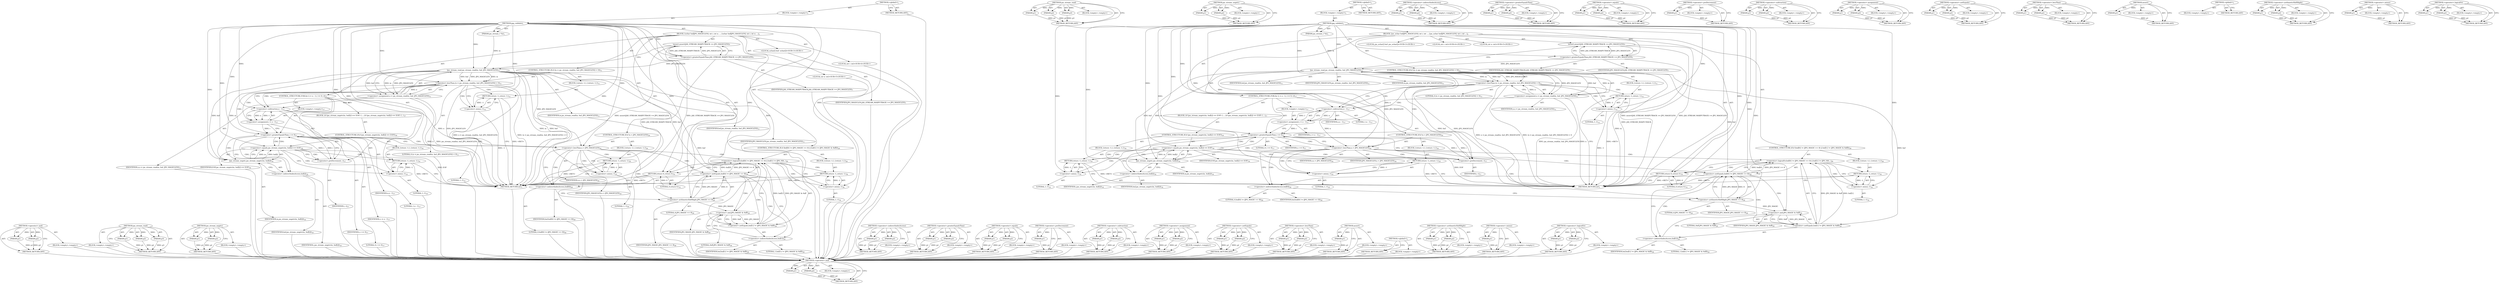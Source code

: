 digraph "&lt;operator&gt;.logicalOr" {
vulnerable_175 [label=<(METHOD,&lt;operator&gt;.and)>];
vulnerable_176 [label=<(PARAM,p1)>];
vulnerable_177 [label=<(PARAM,p2)>];
vulnerable_178 [label=<(BLOCK,&lt;empty&gt;,&lt;empty&gt;)>];
vulnerable_179 [label=<(METHOD_RETURN,ANY)>];
vulnerable_126 [label=<(METHOD,jas_stream_read)>];
vulnerable_127 [label=<(PARAM,p1)>];
vulnerable_128 [label=<(PARAM,p2)>];
vulnerable_129 [label=<(PARAM,p3)>];
vulnerable_130 [label=<(BLOCK,&lt;empty&gt;,&lt;empty&gt;)>];
vulnerable_131 [label=<(METHOD_RETURN,ANY)>];
vulnerable_150 [label=<(METHOD,jas_stream_ungetc)>];
vulnerable_151 [label=<(PARAM,p1)>];
vulnerable_152 [label=<(PARAM,p2)>];
vulnerable_153 [label=<(BLOCK,&lt;empty&gt;,&lt;empty&gt;)>];
vulnerable_154 [label=<(METHOD_RETURN,ANY)>];
vulnerable_6 [label=<(METHOD,&lt;global&gt;)<SUB>1</SUB>>];
vulnerable_7 [label=<(BLOCK,&lt;empty&gt;,&lt;empty&gt;)<SUB>1</SUB>>];
vulnerable_8 [label=<(METHOD,jpg_validate)<SUB>1</SUB>>];
vulnerable_9 [label=<(PARAM,jas_stream_t *in)<SUB>1</SUB>>];
vulnerable_10 [label=<(BLOCK,{
	uchar buf[JPG_MAGICLEN];
 	int i;
 	int n;
 ...,{
	uchar buf[JPG_MAGICLEN];
 	int i;
 	int n;
 ...)<SUB>2</SUB>>];
vulnerable_11 [label="<(LOCAL,uchar[] buf: uchar[])<SUB>3</SUB>>"];
vulnerable_12 [label="<(LOCAL,int i: int)<SUB>4</SUB>>"];
vulnerable_13 [label="<(LOCAL,int n: int)<SUB>5</SUB>>"];
vulnerable_14 [label=<(assert,assert(JAS_STREAM_MAXPUTBACK &gt;= JPG_MAGICLEN))<SUB>7</SUB>>];
vulnerable_15 [label=<(&lt;operator&gt;.greaterEqualsThan,JAS_STREAM_MAXPUTBACK &gt;= JPG_MAGICLEN)<SUB>7</SUB>>];
vulnerable_16 [label=<(IDENTIFIER,JAS_STREAM_MAXPUTBACK,JAS_STREAM_MAXPUTBACK &gt;= JPG_MAGICLEN)<SUB>7</SUB>>];
vulnerable_17 [label=<(IDENTIFIER,JPG_MAGICLEN,JAS_STREAM_MAXPUTBACK &gt;= JPG_MAGICLEN)<SUB>7</SUB>>];
vulnerable_18 [label=<(CONTROL_STRUCTURE,IF,if ((n = jas_stream_read(in, buf, JPG_MAGICLEN)) &lt; 0))<SUB>11</SUB>>];
vulnerable_19 [label=<(&lt;operator&gt;.lessThan,(n = jas_stream_read(in, buf, JPG_MAGICLEN)) &lt; 0)<SUB>11</SUB>>];
vulnerable_20 [label=<(&lt;operator&gt;.assignment,n = jas_stream_read(in, buf, JPG_MAGICLEN))<SUB>11</SUB>>];
vulnerable_21 [label=<(IDENTIFIER,n,n = jas_stream_read(in, buf, JPG_MAGICLEN))<SUB>11</SUB>>];
vulnerable_22 [label=<(jas_stream_read,jas_stream_read(in, buf, JPG_MAGICLEN))<SUB>11</SUB>>];
vulnerable_23 [label=<(IDENTIFIER,in,jas_stream_read(in, buf, JPG_MAGICLEN))<SUB>11</SUB>>];
vulnerable_24 [label=<(IDENTIFIER,buf,jas_stream_read(in, buf, JPG_MAGICLEN))<SUB>11</SUB>>];
vulnerable_25 [label=<(IDENTIFIER,JPG_MAGICLEN,jas_stream_read(in, buf, JPG_MAGICLEN))<SUB>11</SUB>>];
vulnerable_26 [label=<(LITERAL,0,(n = jas_stream_read(in, buf, JPG_MAGICLEN)) &lt; 0)<SUB>11</SUB>>];
vulnerable_27 [label=<(BLOCK,{
		return -1;
	},{
		return -1;
	})<SUB>11</SUB>>];
vulnerable_28 [label=<(RETURN,return -1;,return -1;)<SUB>12</SUB>>];
vulnerable_29 [label=<(&lt;operator&gt;.minus,-1)<SUB>12</SUB>>];
vulnerable_30 [label=<(LITERAL,1,-1)<SUB>12</SUB>>];
vulnerable_31 [label=<(CONTROL_STRUCTURE,FOR,for (i = n - 1;i &gt;= 0;--i))<SUB>17</SUB>>];
vulnerable_32 [label=<(BLOCK,&lt;empty&gt;,&lt;empty&gt;)<SUB>17</SUB>>];
vulnerable_33 [label=<(&lt;operator&gt;.assignment,i = n - 1)<SUB>17</SUB>>];
vulnerable_34 [label=<(IDENTIFIER,i,i = n - 1)<SUB>17</SUB>>];
vulnerable_35 [label=<(&lt;operator&gt;.subtraction,n - 1)<SUB>17</SUB>>];
vulnerable_36 [label=<(IDENTIFIER,n,n - 1)<SUB>17</SUB>>];
vulnerable_37 [label=<(LITERAL,1,n - 1)<SUB>17</SUB>>];
vulnerable_38 [label=<(&lt;operator&gt;.greaterEqualsThan,i &gt;= 0)<SUB>17</SUB>>];
vulnerable_39 [label=<(IDENTIFIER,i,i &gt;= 0)<SUB>17</SUB>>];
vulnerable_40 [label=<(LITERAL,0,i &gt;= 0)<SUB>17</SUB>>];
vulnerable_41 [label=<(&lt;operator&gt;.preDecrement,--i)<SUB>17</SUB>>];
vulnerable_42 [label=<(IDENTIFIER,i,--i)<SUB>17</SUB>>];
vulnerable_43 [label=<(BLOCK,{
		if (jas_stream_ungetc(in, buf[i]) == EOF) {...,{
		if (jas_stream_ungetc(in, buf[i]) == EOF) {...)<SUB>17</SUB>>];
vulnerable_44 [label=<(CONTROL_STRUCTURE,IF,if (jas_stream_ungetc(in, buf[i]) == EOF))<SUB>18</SUB>>];
vulnerable_45 [label=<(&lt;operator&gt;.equals,jas_stream_ungetc(in, buf[i]) == EOF)<SUB>18</SUB>>];
vulnerable_46 [label=<(jas_stream_ungetc,jas_stream_ungetc(in, buf[i]))<SUB>18</SUB>>];
vulnerable_47 [label=<(IDENTIFIER,in,jas_stream_ungetc(in, buf[i]))<SUB>18</SUB>>];
vulnerable_48 [label=<(&lt;operator&gt;.indirectIndexAccess,buf[i])<SUB>18</SUB>>];
vulnerable_49 [label=<(IDENTIFIER,buf,jas_stream_ungetc(in, buf[i]))<SUB>18</SUB>>];
vulnerable_50 [label=<(IDENTIFIER,i,jas_stream_ungetc(in, buf[i]))<SUB>18</SUB>>];
vulnerable_51 [label=<(IDENTIFIER,EOF,jas_stream_ungetc(in, buf[i]) == EOF)<SUB>18</SUB>>];
vulnerable_52 [label=<(BLOCK,{
			return -1;
		},{
			return -1;
		})<SUB>18</SUB>>];
vulnerable_53 [label=<(RETURN,return -1;,return -1;)<SUB>19</SUB>>];
vulnerable_54 [label=<(&lt;operator&gt;.minus,-1)<SUB>19</SUB>>];
vulnerable_55 [label=<(LITERAL,1,-1)<SUB>19</SUB>>];
vulnerable_56 [label=<(CONTROL_STRUCTURE,IF,if (n &lt; JPG_MAGICLEN))<SUB>24</SUB>>];
vulnerable_57 [label=<(&lt;operator&gt;.lessThan,n &lt; JPG_MAGICLEN)<SUB>24</SUB>>];
vulnerable_58 [label=<(IDENTIFIER,n,n &lt; JPG_MAGICLEN)<SUB>24</SUB>>];
vulnerable_59 [label=<(IDENTIFIER,JPG_MAGICLEN,n &lt; JPG_MAGICLEN)<SUB>24</SUB>>];
vulnerable_60 [label=<(BLOCK,{
		return -1;
	},{
		return -1;
	})<SUB>24</SUB>>];
vulnerable_61 [label=<(RETURN,return -1;,return -1;)<SUB>25</SUB>>];
vulnerable_62 [label=<(&lt;operator&gt;.minus,-1)<SUB>25</SUB>>];
vulnerable_63 [label=<(LITERAL,1,-1)<SUB>25</SUB>>];
vulnerable_64 [label=<(CONTROL_STRUCTURE,IF,if (buf[0] != (JPG_MAGIC &gt;&gt; 8) || buf[1] != (JPG_MAGIC &amp; 0xff)))<SUB>29</SUB>>];
vulnerable_65 [label=<(&lt;operator&gt;.logicalOr,buf[0] != (JPG_MAGIC &gt;&gt; 8) || buf[1] != (JPG_MA...)<SUB>29</SUB>>];
vulnerable_66 [label=<(&lt;operator&gt;.notEquals,buf[0] != (JPG_MAGIC &gt;&gt; 8))<SUB>29</SUB>>];
vulnerable_67 [label=<(&lt;operator&gt;.indirectIndexAccess,buf[0])<SUB>29</SUB>>];
vulnerable_68 [label=<(IDENTIFIER,buf,buf[0] != (JPG_MAGIC &gt;&gt; 8))<SUB>29</SUB>>];
vulnerable_69 [label=<(LITERAL,0,buf[0] != (JPG_MAGIC &gt;&gt; 8))<SUB>29</SUB>>];
vulnerable_70 [label=<(&lt;operator&gt;.arithmeticShiftRight,JPG_MAGIC &gt;&gt; 8)<SUB>29</SUB>>];
vulnerable_71 [label=<(IDENTIFIER,JPG_MAGIC,JPG_MAGIC &gt;&gt; 8)<SUB>29</SUB>>];
vulnerable_72 [label=<(LITERAL,8,JPG_MAGIC &gt;&gt; 8)<SUB>29</SUB>>];
vulnerable_73 [label=<(&lt;operator&gt;.notEquals,buf[1] != (JPG_MAGIC &amp; 0xff))<SUB>29</SUB>>];
vulnerable_74 [label=<(&lt;operator&gt;.indirectIndexAccess,buf[1])<SUB>29</SUB>>];
vulnerable_75 [label=<(IDENTIFIER,buf,buf[1] != (JPG_MAGIC &amp; 0xff))<SUB>29</SUB>>];
vulnerable_76 [label=<(LITERAL,1,buf[1] != (JPG_MAGIC &amp; 0xff))<SUB>29</SUB>>];
vulnerable_77 [label=<(&lt;operator&gt;.and,JPG_MAGIC &amp; 0xff)<SUB>29</SUB>>];
vulnerable_78 [label=<(IDENTIFIER,JPG_MAGIC,JPG_MAGIC &amp; 0xff)<SUB>29</SUB>>];
vulnerable_79 [label=<(LITERAL,0xff,JPG_MAGIC &amp; 0xff)<SUB>29</SUB>>];
vulnerable_80 [label=<(BLOCK,{
		return -1;
	},{
		return -1;
	})<SUB>29</SUB>>];
vulnerable_81 [label=<(RETURN,return -1;,return -1;)<SUB>30</SUB>>];
vulnerable_82 [label=<(&lt;operator&gt;.minus,-1)<SUB>30</SUB>>];
vulnerable_83 [label=<(LITERAL,1,-1)<SUB>30</SUB>>];
vulnerable_84 [label=<(RETURN,return 0;,return 0;)<SUB>33</SUB>>];
vulnerable_85 [label=<(LITERAL,0,return 0;)<SUB>33</SUB>>];
vulnerable_86 [label=<(METHOD_RETURN,int)<SUB>1</SUB>>];
vulnerable_88 [label=<(METHOD_RETURN,ANY)<SUB>1</SUB>>];
vulnerable_155 [label=<(METHOD,&lt;operator&gt;.indirectIndexAccess)>];
vulnerable_156 [label=<(PARAM,p1)>];
vulnerable_157 [label=<(PARAM,p2)>];
vulnerable_158 [label=<(BLOCK,&lt;empty&gt;,&lt;empty&gt;)>];
vulnerable_159 [label=<(METHOD_RETURN,ANY)>];
vulnerable_111 [label=<(METHOD,&lt;operator&gt;.greaterEqualsThan)>];
vulnerable_112 [label=<(PARAM,p1)>];
vulnerable_113 [label=<(PARAM,p2)>];
vulnerable_114 [label=<(BLOCK,&lt;empty&gt;,&lt;empty&gt;)>];
vulnerable_115 [label=<(METHOD_RETURN,ANY)>];
vulnerable_145 [label=<(METHOD,&lt;operator&gt;.equals)>];
vulnerable_146 [label=<(PARAM,p1)>];
vulnerable_147 [label=<(PARAM,p2)>];
vulnerable_148 [label=<(BLOCK,&lt;empty&gt;,&lt;empty&gt;)>];
vulnerable_149 [label=<(METHOD_RETURN,ANY)>];
vulnerable_141 [label=<(METHOD,&lt;operator&gt;.preDecrement)>];
vulnerable_142 [label=<(PARAM,p1)>];
vulnerable_143 [label=<(BLOCK,&lt;empty&gt;,&lt;empty&gt;)>];
vulnerable_144 [label=<(METHOD_RETURN,ANY)>];
vulnerable_136 [label=<(METHOD,&lt;operator&gt;.subtraction)>];
vulnerable_137 [label=<(PARAM,p1)>];
vulnerable_138 [label=<(PARAM,p2)>];
vulnerable_139 [label=<(BLOCK,&lt;empty&gt;,&lt;empty&gt;)>];
vulnerable_140 [label=<(METHOD_RETURN,ANY)>];
vulnerable_121 [label=<(METHOD,&lt;operator&gt;.assignment)>];
vulnerable_122 [label=<(PARAM,p1)>];
vulnerable_123 [label=<(PARAM,p2)>];
vulnerable_124 [label=<(BLOCK,&lt;empty&gt;,&lt;empty&gt;)>];
vulnerable_125 [label=<(METHOD_RETURN,ANY)>];
vulnerable_165 [label=<(METHOD,&lt;operator&gt;.notEquals)>];
vulnerable_166 [label=<(PARAM,p1)>];
vulnerable_167 [label=<(PARAM,p2)>];
vulnerable_168 [label=<(BLOCK,&lt;empty&gt;,&lt;empty&gt;)>];
vulnerable_169 [label=<(METHOD_RETURN,ANY)>];
vulnerable_116 [label=<(METHOD,&lt;operator&gt;.lessThan)>];
vulnerable_117 [label=<(PARAM,p1)>];
vulnerable_118 [label=<(PARAM,p2)>];
vulnerable_119 [label=<(BLOCK,&lt;empty&gt;,&lt;empty&gt;)>];
vulnerable_120 [label=<(METHOD_RETURN,ANY)>];
vulnerable_107 [label=<(METHOD,assert)>];
vulnerable_108 [label=<(PARAM,p1)>];
vulnerable_109 [label=<(BLOCK,&lt;empty&gt;,&lt;empty&gt;)>];
vulnerable_110 [label=<(METHOD_RETURN,ANY)>];
vulnerable_101 [label=<(METHOD,&lt;global&gt;)<SUB>1</SUB>>];
vulnerable_102 [label=<(BLOCK,&lt;empty&gt;,&lt;empty&gt;)>];
vulnerable_103 [label=<(METHOD_RETURN,ANY)>];
vulnerable_170 [label=<(METHOD,&lt;operator&gt;.arithmeticShiftRight)>];
vulnerable_171 [label=<(PARAM,p1)>];
vulnerable_172 [label=<(PARAM,p2)>];
vulnerable_173 [label=<(BLOCK,&lt;empty&gt;,&lt;empty&gt;)>];
vulnerable_174 [label=<(METHOD_RETURN,ANY)>];
vulnerable_132 [label=<(METHOD,&lt;operator&gt;.minus)>];
vulnerable_133 [label=<(PARAM,p1)>];
vulnerable_134 [label=<(BLOCK,&lt;empty&gt;,&lt;empty&gt;)>];
vulnerable_135 [label=<(METHOD_RETURN,ANY)>];
vulnerable_160 [label=<(METHOD,&lt;operator&gt;.logicalOr)>];
vulnerable_161 [label=<(PARAM,p1)>];
vulnerable_162 [label=<(PARAM,p2)>];
vulnerable_163 [label=<(BLOCK,&lt;empty&gt;,&lt;empty&gt;)>];
vulnerable_164 [label=<(METHOD_RETURN,ANY)>];
fixed_175 [label=<(METHOD,&lt;operator&gt;.and)>];
fixed_176 [label=<(PARAM,p1)>];
fixed_177 [label=<(PARAM,p2)>];
fixed_178 [label=<(BLOCK,&lt;empty&gt;,&lt;empty&gt;)>];
fixed_179 [label=<(METHOD_RETURN,ANY)>];
fixed_126 [label=<(METHOD,jas_stream_read)>];
fixed_127 [label=<(PARAM,p1)>];
fixed_128 [label=<(PARAM,p2)>];
fixed_129 [label=<(PARAM,p3)>];
fixed_130 [label=<(BLOCK,&lt;empty&gt;,&lt;empty&gt;)>];
fixed_131 [label=<(METHOD_RETURN,ANY)>];
fixed_150 [label=<(METHOD,jas_stream_ungetc)>];
fixed_151 [label=<(PARAM,p1)>];
fixed_152 [label=<(PARAM,p2)>];
fixed_153 [label=<(BLOCK,&lt;empty&gt;,&lt;empty&gt;)>];
fixed_154 [label=<(METHOD_RETURN,ANY)>];
fixed_6 [label=<(METHOD,&lt;global&gt;)<SUB>1</SUB>>];
fixed_7 [label=<(BLOCK,&lt;empty&gt;,&lt;empty&gt;)<SUB>1</SUB>>];
fixed_8 [label=<(METHOD,jpg_validate)<SUB>1</SUB>>];
fixed_9 [label=<(PARAM,jas_stream_t *in)<SUB>1</SUB>>];
fixed_10 [label=<(BLOCK,{
	jas_uchar buf[JPG_MAGICLEN];
 	int i;
 	int ...,{
	jas_uchar buf[JPG_MAGICLEN];
 	int i;
 	int ...)<SUB>2</SUB>>];
fixed_11 [label="<(LOCAL,jas_uchar[] buf: jas_uchar[])<SUB>3</SUB>>"];
fixed_12 [label="<(LOCAL,int i: int)<SUB>4</SUB>>"];
fixed_13 [label="<(LOCAL,int n: int)<SUB>5</SUB>>"];
fixed_14 [label=<(assert,assert(JAS_STREAM_MAXPUTBACK &gt;= JPG_MAGICLEN))<SUB>7</SUB>>];
fixed_15 [label=<(&lt;operator&gt;.greaterEqualsThan,JAS_STREAM_MAXPUTBACK &gt;= JPG_MAGICLEN)<SUB>7</SUB>>];
fixed_16 [label=<(IDENTIFIER,JAS_STREAM_MAXPUTBACK,JAS_STREAM_MAXPUTBACK &gt;= JPG_MAGICLEN)<SUB>7</SUB>>];
fixed_17 [label=<(IDENTIFIER,JPG_MAGICLEN,JAS_STREAM_MAXPUTBACK &gt;= JPG_MAGICLEN)<SUB>7</SUB>>];
fixed_18 [label=<(CONTROL_STRUCTURE,IF,if ((n = jas_stream_read(in, buf, JPG_MAGICLEN)) &lt; 0))<SUB>11</SUB>>];
fixed_19 [label=<(&lt;operator&gt;.lessThan,(n = jas_stream_read(in, buf, JPG_MAGICLEN)) &lt; 0)<SUB>11</SUB>>];
fixed_20 [label=<(&lt;operator&gt;.assignment,n = jas_stream_read(in, buf, JPG_MAGICLEN))<SUB>11</SUB>>];
fixed_21 [label=<(IDENTIFIER,n,n = jas_stream_read(in, buf, JPG_MAGICLEN))<SUB>11</SUB>>];
fixed_22 [label=<(jas_stream_read,jas_stream_read(in, buf, JPG_MAGICLEN))<SUB>11</SUB>>];
fixed_23 [label=<(IDENTIFIER,in,jas_stream_read(in, buf, JPG_MAGICLEN))<SUB>11</SUB>>];
fixed_24 [label=<(IDENTIFIER,buf,jas_stream_read(in, buf, JPG_MAGICLEN))<SUB>11</SUB>>];
fixed_25 [label=<(IDENTIFIER,JPG_MAGICLEN,jas_stream_read(in, buf, JPG_MAGICLEN))<SUB>11</SUB>>];
fixed_26 [label=<(LITERAL,0,(n = jas_stream_read(in, buf, JPG_MAGICLEN)) &lt; 0)<SUB>11</SUB>>];
fixed_27 [label=<(BLOCK,{
		return -1;
	},{
		return -1;
	})<SUB>11</SUB>>];
fixed_28 [label=<(RETURN,return -1;,return -1;)<SUB>12</SUB>>];
fixed_29 [label=<(&lt;operator&gt;.minus,-1)<SUB>12</SUB>>];
fixed_30 [label=<(LITERAL,1,-1)<SUB>12</SUB>>];
fixed_31 [label=<(CONTROL_STRUCTURE,FOR,for (i = n - 1;i &gt;= 0;--i))<SUB>17</SUB>>];
fixed_32 [label=<(BLOCK,&lt;empty&gt;,&lt;empty&gt;)<SUB>17</SUB>>];
fixed_33 [label=<(&lt;operator&gt;.assignment,i = n - 1)<SUB>17</SUB>>];
fixed_34 [label=<(IDENTIFIER,i,i = n - 1)<SUB>17</SUB>>];
fixed_35 [label=<(&lt;operator&gt;.subtraction,n - 1)<SUB>17</SUB>>];
fixed_36 [label=<(IDENTIFIER,n,n - 1)<SUB>17</SUB>>];
fixed_37 [label=<(LITERAL,1,n - 1)<SUB>17</SUB>>];
fixed_38 [label=<(&lt;operator&gt;.greaterEqualsThan,i &gt;= 0)<SUB>17</SUB>>];
fixed_39 [label=<(IDENTIFIER,i,i &gt;= 0)<SUB>17</SUB>>];
fixed_40 [label=<(LITERAL,0,i &gt;= 0)<SUB>17</SUB>>];
fixed_41 [label=<(&lt;operator&gt;.preDecrement,--i)<SUB>17</SUB>>];
fixed_42 [label=<(IDENTIFIER,i,--i)<SUB>17</SUB>>];
fixed_43 [label=<(BLOCK,{
		if (jas_stream_ungetc(in, buf[i]) == EOF) {...,{
		if (jas_stream_ungetc(in, buf[i]) == EOF) {...)<SUB>17</SUB>>];
fixed_44 [label=<(CONTROL_STRUCTURE,IF,if (jas_stream_ungetc(in, buf[i]) == EOF))<SUB>18</SUB>>];
fixed_45 [label=<(&lt;operator&gt;.equals,jas_stream_ungetc(in, buf[i]) == EOF)<SUB>18</SUB>>];
fixed_46 [label=<(jas_stream_ungetc,jas_stream_ungetc(in, buf[i]))<SUB>18</SUB>>];
fixed_47 [label=<(IDENTIFIER,in,jas_stream_ungetc(in, buf[i]))<SUB>18</SUB>>];
fixed_48 [label=<(&lt;operator&gt;.indirectIndexAccess,buf[i])<SUB>18</SUB>>];
fixed_49 [label=<(IDENTIFIER,buf,jas_stream_ungetc(in, buf[i]))<SUB>18</SUB>>];
fixed_50 [label=<(IDENTIFIER,i,jas_stream_ungetc(in, buf[i]))<SUB>18</SUB>>];
fixed_51 [label=<(IDENTIFIER,EOF,jas_stream_ungetc(in, buf[i]) == EOF)<SUB>18</SUB>>];
fixed_52 [label=<(BLOCK,{
			return -1;
		},{
			return -1;
		})<SUB>18</SUB>>];
fixed_53 [label=<(RETURN,return -1;,return -1;)<SUB>19</SUB>>];
fixed_54 [label=<(&lt;operator&gt;.minus,-1)<SUB>19</SUB>>];
fixed_55 [label=<(LITERAL,1,-1)<SUB>19</SUB>>];
fixed_56 [label=<(CONTROL_STRUCTURE,IF,if (n &lt; JPG_MAGICLEN))<SUB>24</SUB>>];
fixed_57 [label=<(&lt;operator&gt;.lessThan,n &lt; JPG_MAGICLEN)<SUB>24</SUB>>];
fixed_58 [label=<(IDENTIFIER,n,n &lt; JPG_MAGICLEN)<SUB>24</SUB>>];
fixed_59 [label=<(IDENTIFIER,JPG_MAGICLEN,n &lt; JPG_MAGICLEN)<SUB>24</SUB>>];
fixed_60 [label=<(BLOCK,{
		return -1;
	},{
		return -1;
	})<SUB>24</SUB>>];
fixed_61 [label=<(RETURN,return -1;,return -1;)<SUB>25</SUB>>];
fixed_62 [label=<(&lt;operator&gt;.minus,-1)<SUB>25</SUB>>];
fixed_63 [label=<(LITERAL,1,-1)<SUB>25</SUB>>];
fixed_64 [label=<(CONTROL_STRUCTURE,IF,if (buf[0] != (JPG_MAGIC &gt;&gt; 8) || buf[1] != (JPG_MAGIC &amp; 0xff)))<SUB>29</SUB>>];
fixed_65 [label=<(&lt;operator&gt;.logicalOr,buf[0] != (JPG_MAGIC &gt;&gt; 8) || buf[1] != (JPG_MA...)<SUB>29</SUB>>];
fixed_66 [label=<(&lt;operator&gt;.notEquals,buf[0] != (JPG_MAGIC &gt;&gt; 8))<SUB>29</SUB>>];
fixed_67 [label=<(&lt;operator&gt;.indirectIndexAccess,buf[0])<SUB>29</SUB>>];
fixed_68 [label=<(IDENTIFIER,buf,buf[0] != (JPG_MAGIC &gt;&gt; 8))<SUB>29</SUB>>];
fixed_69 [label=<(LITERAL,0,buf[0] != (JPG_MAGIC &gt;&gt; 8))<SUB>29</SUB>>];
fixed_70 [label=<(&lt;operator&gt;.arithmeticShiftRight,JPG_MAGIC &gt;&gt; 8)<SUB>29</SUB>>];
fixed_71 [label=<(IDENTIFIER,JPG_MAGIC,JPG_MAGIC &gt;&gt; 8)<SUB>29</SUB>>];
fixed_72 [label=<(LITERAL,8,JPG_MAGIC &gt;&gt; 8)<SUB>29</SUB>>];
fixed_73 [label=<(&lt;operator&gt;.notEquals,buf[1] != (JPG_MAGIC &amp; 0xff))<SUB>29</SUB>>];
fixed_74 [label=<(&lt;operator&gt;.indirectIndexAccess,buf[1])<SUB>29</SUB>>];
fixed_75 [label=<(IDENTIFIER,buf,buf[1] != (JPG_MAGIC &amp; 0xff))<SUB>29</SUB>>];
fixed_76 [label=<(LITERAL,1,buf[1] != (JPG_MAGIC &amp; 0xff))<SUB>29</SUB>>];
fixed_77 [label=<(&lt;operator&gt;.and,JPG_MAGIC &amp; 0xff)<SUB>29</SUB>>];
fixed_78 [label=<(IDENTIFIER,JPG_MAGIC,JPG_MAGIC &amp; 0xff)<SUB>29</SUB>>];
fixed_79 [label=<(LITERAL,0xff,JPG_MAGIC &amp; 0xff)<SUB>29</SUB>>];
fixed_80 [label=<(BLOCK,{
		return -1;
	},{
		return -1;
	})<SUB>29</SUB>>];
fixed_81 [label=<(RETURN,return -1;,return -1;)<SUB>30</SUB>>];
fixed_82 [label=<(&lt;operator&gt;.minus,-1)<SUB>30</SUB>>];
fixed_83 [label=<(LITERAL,1,-1)<SUB>30</SUB>>];
fixed_84 [label=<(RETURN,return 0;,return 0;)<SUB>33</SUB>>];
fixed_85 [label=<(LITERAL,0,return 0;)<SUB>33</SUB>>];
fixed_86 [label=<(METHOD_RETURN,int)<SUB>1</SUB>>];
fixed_88 [label=<(METHOD_RETURN,ANY)<SUB>1</SUB>>];
fixed_155 [label=<(METHOD,&lt;operator&gt;.indirectIndexAccess)>];
fixed_156 [label=<(PARAM,p1)>];
fixed_157 [label=<(PARAM,p2)>];
fixed_158 [label=<(BLOCK,&lt;empty&gt;,&lt;empty&gt;)>];
fixed_159 [label=<(METHOD_RETURN,ANY)>];
fixed_111 [label=<(METHOD,&lt;operator&gt;.greaterEqualsThan)>];
fixed_112 [label=<(PARAM,p1)>];
fixed_113 [label=<(PARAM,p2)>];
fixed_114 [label=<(BLOCK,&lt;empty&gt;,&lt;empty&gt;)>];
fixed_115 [label=<(METHOD_RETURN,ANY)>];
fixed_145 [label=<(METHOD,&lt;operator&gt;.equals)>];
fixed_146 [label=<(PARAM,p1)>];
fixed_147 [label=<(PARAM,p2)>];
fixed_148 [label=<(BLOCK,&lt;empty&gt;,&lt;empty&gt;)>];
fixed_149 [label=<(METHOD_RETURN,ANY)>];
fixed_141 [label=<(METHOD,&lt;operator&gt;.preDecrement)>];
fixed_142 [label=<(PARAM,p1)>];
fixed_143 [label=<(BLOCK,&lt;empty&gt;,&lt;empty&gt;)>];
fixed_144 [label=<(METHOD_RETURN,ANY)>];
fixed_136 [label=<(METHOD,&lt;operator&gt;.subtraction)>];
fixed_137 [label=<(PARAM,p1)>];
fixed_138 [label=<(PARAM,p2)>];
fixed_139 [label=<(BLOCK,&lt;empty&gt;,&lt;empty&gt;)>];
fixed_140 [label=<(METHOD_RETURN,ANY)>];
fixed_121 [label=<(METHOD,&lt;operator&gt;.assignment)>];
fixed_122 [label=<(PARAM,p1)>];
fixed_123 [label=<(PARAM,p2)>];
fixed_124 [label=<(BLOCK,&lt;empty&gt;,&lt;empty&gt;)>];
fixed_125 [label=<(METHOD_RETURN,ANY)>];
fixed_165 [label=<(METHOD,&lt;operator&gt;.notEquals)>];
fixed_166 [label=<(PARAM,p1)>];
fixed_167 [label=<(PARAM,p2)>];
fixed_168 [label=<(BLOCK,&lt;empty&gt;,&lt;empty&gt;)>];
fixed_169 [label=<(METHOD_RETURN,ANY)>];
fixed_116 [label=<(METHOD,&lt;operator&gt;.lessThan)>];
fixed_117 [label=<(PARAM,p1)>];
fixed_118 [label=<(PARAM,p2)>];
fixed_119 [label=<(BLOCK,&lt;empty&gt;,&lt;empty&gt;)>];
fixed_120 [label=<(METHOD_RETURN,ANY)>];
fixed_107 [label=<(METHOD,assert)>];
fixed_108 [label=<(PARAM,p1)>];
fixed_109 [label=<(BLOCK,&lt;empty&gt;,&lt;empty&gt;)>];
fixed_110 [label=<(METHOD_RETURN,ANY)>];
fixed_101 [label=<(METHOD,&lt;global&gt;)<SUB>1</SUB>>];
fixed_102 [label=<(BLOCK,&lt;empty&gt;,&lt;empty&gt;)>];
fixed_103 [label=<(METHOD_RETURN,ANY)>];
fixed_170 [label=<(METHOD,&lt;operator&gt;.arithmeticShiftRight)>];
fixed_171 [label=<(PARAM,p1)>];
fixed_172 [label=<(PARAM,p2)>];
fixed_173 [label=<(BLOCK,&lt;empty&gt;,&lt;empty&gt;)>];
fixed_174 [label=<(METHOD_RETURN,ANY)>];
fixed_132 [label=<(METHOD,&lt;operator&gt;.minus)>];
fixed_133 [label=<(PARAM,p1)>];
fixed_134 [label=<(BLOCK,&lt;empty&gt;,&lt;empty&gt;)>];
fixed_135 [label=<(METHOD_RETURN,ANY)>];
fixed_160 [label=<(METHOD,&lt;operator&gt;.logicalOr)>];
fixed_161 [label=<(PARAM,p1)>];
fixed_162 [label=<(PARAM,p2)>];
fixed_163 [label=<(BLOCK,&lt;empty&gt;,&lt;empty&gt;)>];
fixed_164 [label=<(METHOD_RETURN,ANY)>];
vulnerable_175 -> vulnerable_176  [key=0, label="AST: "];
vulnerable_175 -> vulnerable_176  [key=1, label="DDG: "];
vulnerable_175 -> vulnerable_178  [key=0, label="AST: "];
vulnerable_175 -> vulnerable_177  [key=0, label="AST: "];
vulnerable_175 -> vulnerable_177  [key=1, label="DDG: "];
vulnerable_175 -> vulnerable_179  [key=0, label="AST: "];
vulnerable_175 -> vulnerable_179  [key=1, label="CFG: "];
vulnerable_176 -> vulnerable_179  [key=0, label="DDG: p1"];
vulnerable_177 -> vulnerable_179  [key=0, label="DDG: p2"];
vulnerable_178 -> fixed_175  [key=0];
vulnerable_179 -> fixed_175  [key=0];
vulnerable_126 -> vulnerable_127  [key=0, label="AST: "];
vulnerable_126 -> vulnerable_127  [key=1, label="DDG: "];
vulnerable_126 -> vulnerable_130  [key=0, label="AST: "];
vulnerable_126 -> vulnerable_128  [key=0, label="AST: "];
vulnerable_126 -> vulnerable_128  [key=1, label="DDG: "];
vulnerable_126 -> vulnerable_131  [key=0, label="AST: "];
vulnerable_126 -> vulnerable_131  [key=1, label="CFG: "];
vulnerable_126 -> vulnerable_129  [key=0, label="AST: "];
vulnerable_126 -> vulnerable_129  [key=1, label="DDG: "];
vulnerable_127 -> vulnerable_131  [key=0, label="DDG: p1"];
vulnerable_128 -> vulnerable_131  [key=0, label="DDG: p2"];
vulnerable_129 -> vulnerable_131  [key=0, label="DDG: p3"];
vulnerable_130 -> fixed_175  [key=0];
vulnerable_131 -> fixed_175  [key=0];
vulnerable_150 -> vulnerable_151  [key=0, label="AST: "];
vulnerable_150 -> vulnerable_151  [key=1, label="DDG: "];
vulnerable_150 -> vulnerable_153  [key=0, label="AST: "];
vulnerable_150 -> vulnerable_152  [key=0, label="AST: "];
vulnerable_150 -> vulnerable_152  [key=1, label="DDG: "];
vulnerable_150 -> vulnerable_154  [key=0, label="AST: "];
vulnerable_150 -> vulnerable_154  [key=1, label="CFG: "];
vulnerable_151 -> vulnerable_154  [key=0, label="DDG: p1"];
vulnerable_152 -> vulnerable_154  [key=0, label="DDG: p2"];
vulnerable_153 -> fixed_175  [key=0];
vulnerable_154 -> fixed_175  [key=0];
vulnerable_6 -> vulnerable_7  [key=0, label="AST: "];
vulnerable_6 -> vulnerable_88  [key=0, label="AST: "];
vulnerable_6 -> vulnerable_88  [key=1, label="CFG: "];
vulnerable_7 -> vulnerable_8  [key=0, label="AST: "];
vulnerable_8 -> vulnerable_9  [key=0, label="AST: "];
vulnerable_8 -> vulnerable_9  [key=1, label="DDG: "];
vulnerable_8 -> vulnerable_10  [key=0, label="AST: "];
vulnerable_8 -> vulnerable_86  [key=0, label="AST: "];
vulnerable_8 -> vulnerable_15  [key=0, label="CFG: "];
vulnerable_8 -> vulnerable_15  [key=1, label="DDG: "];
vulnerable_8 -> vulnerable_84  [key=0, label="DDG: "];
vulnerable_8 -> vulnerable_85  [key=0, label="DDG: "];
vulnerable_8 -> vulnerable_19  [key=0, label="DDG: "];
vulnerable_8 -> vulnerable_38  [key=0, label="DDG: "];
vulnerable_8 -> vulnerable_41  [key=0, label="DDG: "];
vulnerable_8 -> vulnerable_57  [key=0, label="DDG: "];
vulnerable_8 -> vulnerable_22  [key=0, label="DDG: "];
vulnerable_8 -> vulnerable_29  [key=0, label="DDG: "];
vulnerable_8 -> vulnerable_35  [key=0, label="DDG: "];
vulnerable_8 -> vulnerable_45  [key=0, label="DDG: "];
vulnerable_8 -> vulnerable_62  [key=0, label="DDG: "];
vulnerable_8 -> vulnerable_70  [key=0, label="DDG: "];
vulnerable_8 -> vulnerable_77  [key=0, label="DDG: "];
vulnerable_8 -> vulnerable_82  [key=0, label="DDG: "];
vulnerable_8 -> vulnerable_46  [key=0, label="DDG: "];
vulnerable_8 -> vulnerable_54  [key=0, label="DDG: "];
vulnerable_9 -> vulnerable_22  [key=0, label="DDG: in"];
vulnerable_10 -> vulnerable_11  [key=0, label="AST: "];
vulnerable_10 -> vulnerable_12  [key=0, label="AST: "];
vulnerable_10 -> vulnerable_13  [key=0, label="AST: "];
vulnerable_10 -> vulnerable_14  [key=0, label="AST: "];
vulnerable_10 -> vulnerable_18  [key=0, label="AST: "];
vulnerable_10 -> vulnerable_31  [key=0, label="AST: "];
vulnerable_10 -> vulnerable_56  [key=0, label="AST: "];
vulnerable_10 -> vulnerable_64  [key=0, label="AST: "];
vulnerable_10 -> vulnerable_84  [key=0, label="AST: "];
vulnerable_11 -> fixed_175  [key=0];
vulnerable_12 -> fixed_175  [key=0];
vulnerable_13 -> fixed_175  [key=0];
vulnerable_14 -> vulnerable_15  [key=0, label="AST: "];
vulnerable_14 -> vulnerable_22  [key=0, label="CFG: "];
vulnerable_14 -> vulnerable_86  [key=0, label="DDG: JAS_STREAM_MAXPUTBACK &gt;= JPG_MAGICLEN"];
vulnerable_14 -> vulnerable_86  [key=1, label="DDG: assert(JAS_STREAM_MAXPUTBACK &gt;= JPG_MAGICLEN)"];
vulnerable_15 -> vulnerable_16  [key=0, label="AST: "];
vulnerable_15 -> vulnerable_17  [key=0, label="AST: "];
vulnerable_15 -> vulnerable_14  [key=0, label="CFG: "];
vulnerable_15 -> vulnerable_14  [key=1, label="DDG: JAS_STREAM_MAXPUTBACK"];
vulnerable_15 -> vulnerable_14  [key=2, label="DDG: JPG_MAGICLEN"];
vulnerable_15 -> vulnerable_86  [key=0, label="DDG: JAS_STREAM_MAXPUTBACK"];
vulnerable_15 -> vulnerable_22  [key=0, label="DDG: JPG_MAGICLEN"];
vulnerable_16 -> fixed_175  [key=0];
vulnerable_17 -> fixed_175  [key=0];
vulnerable_18 -> vulnerable_19  [key=0, label="AST: "];
vulnerable_18 -> vulnerable_27  [key=0, label="AST: "];
vulnerable_19 -> vulnerable_20  [key=0, label="AST: "];
vulnerable_19 -> vulnerable_26  [key=0, label="AST: "];
vulnerable_19 -> vulnerable_29  [key=0, label="CFG: "];
vulnerable_19 -> vulnerable_29  [key=1, label="CDG: "];
vulnerable_19 -> vulnerable_35  [key=0, label="CFG: "];
vulnerable_19 -> vulnerable_35  [key=1, label="CDG: "];
vulnerable_19 -> vulnerable_86  [key=0, label="DDG: n = jas_stream_read(in, buf, JPG_MAGICLEN)"];
vulnerable_19 -> vulnerable_86  [key=1, label="DDG: (n = jas_stream_read(in, buf, JPG_MAGICLEN)) &lt; 0"];
vulnerable_19 -> vulnerable_28  [key=0, label="CDG: "];
vulnerable_19 -> vulnerable_38  [key=0, label="CDG: "];
vulnerable_19 -> vulnerable_33  [key=0, label="CDG: "];
vulnerable_20 -> vulnerable_21  [key=0, label="AST: "];
vulnerable_20 -> vulnerable_22  [key=0, label="AST: "];
vulnerable_20 -> vulnerable_19  [key=0, label="CFG: "];
vulnerable_20 -> vulnerable_19  [key=1, label="DDG: n"];
vulnerable_20 -> vulnerable_86  [key=0, label="DDG: n"];
vulnerable_20 -> vulnerable_86  [key=1, label="DDG: jas_stream_read(in, buf, JPG_MAGICLEN)"];
vulnerable_20 -> vulnerable_35  [key=0, label="DDG: n"];
vulnerable_21 -> fixed_175  [key=0];
vulnerable_22 -> vulnerable_23  [key=0, label="AST: "];
vulnerable_22 -> vulnerable_24  [key=0, label="AST: "];
vulnerable_22 -> vulnerable_25  [key=0, label="AST: "];
vulnerable_22 -> vulnerable_20  [key=0, label="CFG: "];
vulnerable_22 -> vulnerable_20  [key=1, label="DDG: in"];
vulnerable_22 -> vulnerable_20  [key=2, label="DDG: buf"];
vulnerable_22 -> vulnerable_20  [key=3, label="DDG: JPG_MAGICLEN"];
vulnerable_22 -> vulnerable_86  [key=0, label="DDG: in"];
vulnerable_22 -> vulnerable_86  [key=1, label="DDG: buf"];
vulnerable_22 -> vulnerable_86  [key=2, label="DDG: JPG_MAGICLEN"];
vulnerable_22 -> vulnerable_19  [key=0, label="DDG: in"];
vulnerable_22 -> vulnerable_19  [key=1, label="DDG: buf"];
vulnerable_22 -> vulnerable_19  [key=2, label="DDG: JPG_MAGICLEN"];
vulnerable_22 -> vulnerable_57  [key=0, label="DDG: JPG_MAGICLEN"];
vulnerable_22 -> vulnerable_66  [key=0, label="DDG: buf"];
vulnerable_22 -> vulnerable_73  [key=0, label="DDG: buf"];
vulnerable_22 -> vulnerable_46  [key=0, label="DDG: in"];
vulnerable_22 -> vulnerable_46  [key=1, label="DDG: buf"];
vulnerable_23 -> fixed_175  [key=0];
vulnerable_24 -> fixed_175  [key=0];
vulnerable_25 -> fixed_175  [key=0];
vulnerable_26 -> fixed_175  [key=0];
vulnerable_27 -> vulnerable_28  [key=0, label="AST: "];
vulnerable_28 -> vulnerable_29  [key=0, label="AST: "];
vulnerable_28 -> vulnerable_86  [key=0, label="CFG: "];
vulnerable_28 -> vulnerable_86  [key=1, label="DDG: &lt;RET&gt;"];
vulnerable_29 -> vulnerable_30  [key=0, label="AST: "];
vulnerable_29 -> vulnerable_28  [key=0, label="CFG: "];
vulnerable_29 -> vulnerable_28  [key=1, label="DDG: -1"];
vulnerable_29 -> vulnerable_86  [key=0, label="DDG: -1"];
vulnerable_30 -> fixed_175  [key=0];
vulnerable_31 -> vulnerable_32  [key=0, label="AST: "];
vulnerable_31 -> vulnerable_38  [key=0, label="AST: "];
vulnerable_31 -> vulnerable_41  [key=0, label="AST: "];
vulnerable_31 -> vulnerable_43  [key=0, label="AST: "];
vulnerable_32 -> vulnerable_33  [key=0, label="AST: "];
vulnerable_33 -> vulnerable_34  [key=0, label="AST: "];
vulnerable_33 -> vulnerable_35  [key=0, label="AST: "];
vulnerable_33 -> vulnerable_38  [key=0, label="CFG: "];
vulnerable_33 -> vulnerable_38  [key=1, label="DDG: i"];
vulnerable_34 -> fixed_175  [key=0];
vulnerable_35 -> vulnerable_36  [key=0, label="AST: "];
vulnerable_35 -> vulnerable_37  [key=0, label="AST: "];
vulnerable_35 -> vulnerable_33  [key=0, label="CFG: "];
vulnerable_35 -> vulnerable_33  [key=1, label="DDG: n"];
vulnerable_35 -> vulnerable_33  [key=2, label="DDG: 1"];
vulnerable_35 -> vulnerable_57  [key=0, label="DDG: n"];
vulnerable_36 -> fixed_175  [key=0];
vulnerable_37 -> fixed_175  [key=0];
vulnerable_38 -> vulnerable_39  [key=0, label="AST: "];
vulnerable_38 -> vulnerable_40  [key=0, label="AST: "];
vulnerable_38 -> vulnerable_48  [key=0, label="CFG: "];
vulnerable_38 -> vulnerable_48  [key=1, label="CDG: "];
vulnerable_38 -> vulnerable_57  [key=0, label="CFG: "];
vulnerable_38 -> vulnerable_57  [key=1, label="CDG: "];
vulnerable_38 -> vulnerable_41  [key=0, label="DDG: i"];
vulnerable_38 -> vulnerable_46  [key=0, label="CDG: "];
vulnerable_38 -> vulnerable_45  [key=0, label="CDG: "];
vulnerable_39 -> fixed_175  [key=0];
vulnerable_40 -> fixed_175  [key=0];
vulnerable_41 -> vulnerable_42  [key=0, label="AST: "];
vulnerable_41 -> vulnerable_38  [key=0, label="CFG: "];
vulnerable_41 -> vulnerable_38  [key=1, label="DDG: i"];
vulnerable_42 -> fixed_175  [key=0];
vulnerable_43 -> vulnerable_44  [key=0, label="AST: "];
vulnerable_44 -> vulnerable_45  [key=0, label="AST: "];
vulnerable_44 -> vulnerable_52  [key=0, label="AST: "];
vulnerable_45 -> vulnerable_46  [key=0, label="AST: "];
vulnerable_45 -> vulnerable_51  [key=0, label="AST: "];
vulnerable_45 -> vulnerable_54  [key=0, label="CFG: "];
vulnerable_45 -> vulnerable_54  [key=1, label="CDG: "];
vulnerable_45 -> vulnerable_41  [key=0, label="CFG: "];
vulnerable_45 -> vulnerable_41  [key=1, label="CDG: "];
vulnerable_45 -> vulnerable_86  [key=0, label="DDG: EOF"];
vulnerable_45 -> vulnerable_38  [key=0, label="CDG: "];
vulnerable_45 -> vulnerable_53  [key=0, label="CDG: "];
vulnerable_46 -> vulnerable_47  [key=0, label="AST: "];
vulnerable_46 -> vulnerable_48  [key=0, label="AST: "];
vulnerable_46 -> vulnerable_45  [key=0, label="CFG: "];
vulnerable_46 -> vulnerable_45  [key=1, label="DDG: in"];
vulnerable_46 -> vulnerable_45  [key=2, label="DDG: buf[i]"];
vulnerable_47 -> fixed_175  [key=0];
vulnerable_48 -> vulnerable_49  [key=0, label="AST: "];
vulnerable_48 -> vulnerable_50  [key=0, label="AST: "];
vulnerable_48 -> vulnerable_46  [key=0, label="CFG: "];
vulnerable_49 -> fixed_175  [key=0];
vulnerable_50 -> fixed_175  [key=0];
vulnerable_51 -> fixed_175  [key=0];
vulnerable_52 -> vulnerable_53  [key=0, label="AST: "];
vulnerable_53 -> vulnerable_54  [key=0, label="AST: "];
vulnerable_53 -> vulnerable_86  [key=0, label="CFG: "];
vulnerable_53 -> vulnerable_86  [key=1, label="DDG: &lt;RET&gt;"];
vulnerable_54 -> vulnerable_55  [key=0, label="AST: "];
vulnerable_54 -> vulnerable_53  [key=0, label="CFG: "];
vulnerable_54 -> vulnerable_53  [key=1, label="DDG: -1"];
vulnerable_55 -> fixed_175  [key=0];
vulnerable_56 -> vulnerable_57  [key=0, label="AST: "];
vulnerable_56 -> vulnerable_60  [key=0, label="AST: "];
vulnerable_57 -> vulnerable_58  [key=0, label="AST: "];
vulnerable_57 -> vulnerable_59  [key=0, label="AST: "];
vulnerable_57 -> vulnerable_62  [key=0, label="CFG: "];
vulnerable_57 -> vulnerable_62  [key=1, label="CDG: "];
vulnerable_57 -> vulnerable_67  [key=0, label="CFG: "];
vulnerable_57 -> vulnerable_67  [key=1, label="CDG: "];
vulnerable_57 -> vulnerable_66  [key=0, label="CDG: "];
vulnerable_57 -> vulnerable_65  [key=0, label="CDG: "];
vulnerable_57 -> vulnerable_61  [key=0, label="CDG: "];
vulnerable_57 -> vulnerable_70  [key=0, label="CDG: "];
vulnerable_58 -> fixed_175  [key=0];
vulnerable_59 -> fixed_175  [key=0];
vulnerable_60 -> vulnerable_61  [key=0, label="AST: "];
vulnerable_61 -> vulnerable_62  [key=0, label="AST: "];
vulnerable_61 -> vulnerable_86  [key=0, label="CFG: "];
vulnerable_61 -> vulnerable_86  [key=1, label="DDG: &lt;RET&gt;"];
vulnerable_62 -> vulnerable_63  [key=0, label="AST: "];
vulnerable_62 -> vulnerable_61  [key=0, label="CFG: "];
vulnerable_62 -> vulnerable_61  [key=1, label="DDG: -1"];
vulnerable_63 -> fixed_175  [key=0];
vulnerable_64 -> vulnerable_65  [key=0, label="AST: "];
vulnerable_64 -> vulnerable_80  [key=0, label="AST: "];
vulnerable_65 -> vulnerable_66  [key=0, label="AST: "];
vulnerable_65 -> vulnerable_73  [key=0, label="AST: "];
vulnerable_65 -> vulnerable_82  [key=0, label="CFG: "];
vulnerable_65 -> vulnerable_82  [key=1, label="CDG: "];
vulnerable_65 -> vulnerable_84  [key=0, label="CFG: "];
vulnerable_65 -> vulnerable_84  [key=1, label="CDG: "];
vulnerable_65 -> vulnerable_81  [key=0, label="CDG: "];
vulnerable_66 -> vulnerable_67  [key=0, label="AST: "];
vulnerable_66 -> vulnerable_70  [key=0, label="AST: "];
vulnerable_66 -> vulnerable_65  [key=0, label="CFG: "];
vulnerable_66 -> vulnerable_65  [key=1, label="DDG: buf[0]"];
vulnerable_66 -> vulnerable_65  [key=2, label="DDG: JPG_MAGIC &gt;&gt; 8"];
vulnerable_66 -> vulnerable_74  [key=0, label="CFG: "];
vulnerable_66 -> vulnerable_74  [key=1, label="CDG: "];
vulnerable_66 -> vulnerable_73  [key=0, label="CDG: "];
vulnerable_66 -> vulnerable_77  [key=0, label="CDG: "];
vulnerable_67 -> vulnerable_68  [key=0, label="AST: "];
vulnerable_67 -> vulnerable_69  [key=0, label="AST: "];
vulnerable_67 -> vulnerable_70  [key=0, label="CFG: "];
vulnerable_68 -> fixed_175  [key=0];
vulnerable_69 -> fixed_175  [key=0];
vulnerable_70 -> vulnerable_71  [key=0, label="AST: "];
vulnerable_70 -> vulnerable_72  [key=0, label="AST: "];
vulnerable_70 -> vulnerable_66  [key=0, label="CFG: "];
vulnerable_70 -> vulnerable_66  [key=1, label="DDG: JPG_MAGIC"];
vulnerable_70 -> vulnerable_66  [key=2, label="DDG: 8"];
vulnerable_70 -> vulnerable_77  [key=0, label="DDG: JPG_MAGIC"];
vulnerable_71 -> fixed_175  [key=0];
vulnerable_72 -> fixed_175  [key=0];
vulnerable_73 -> vulnerable_74  [key=0, label="AST: "];
vulnerable_73 -> vulnerable_77  [key=0, label="AST: "];
vulnerable_73 -> vulnerable_65  [key=0, label="CFG: "];
vulnerable_73 -> vulnerable_65  [key=1, label="DDG: buf[1]"];
vulnerable_73 -> vulnerable_65  [key=2, label="DDG: JPG_MAGIC &amp; 0xff"];
vulnerable_74 -> vulnerable_75  [key=0, label="AST: "];
vulnerable_74 -> vulnerable_76  [key=0, label="AST: "];
vulnerable_74 -> vulnerable_77  [key=0, label="CFG: "];
vulnerable_75 -> fixed_175  [key=0];
vulnerable_76 -> fixed_175  [key=0];
vulnerable_77 -> vulnerable_78  [key=0, label="AST: "];
vulnerable_77 -> vulnerable_79  [key=0, label="AST: "];
vulnerable_77 -> vulnerable_73  [key=0, label="CFG: "];
vulnerable_77 -> vulnerable_73  [key=1, label="DDG: JPG_MAGIC"];
vulnerable_77 -> vulnerable_73  [key=2, label="DDG: 0xff"];
vulnerable_78 -> fixed_175  [key=0];
vulnerable_79 -> fixed_175  [key=0];
vulnerable_80 -> vulnerable_81  [key=0, label="AST: "];
vulnerable_81 -> vulnerable_82  [key=0, label="AST: "];
vulnerable_81 -> vulnerable_86  [key=0, label="CFG: "];
vulnerable_81 -> vulnerable_86  [key=1, label="DDG: &lt;RET&gt;"];
vulnerable_82 -> vulnerable_83  [key=0, label="AST: "];
vulnerable_82 -> vulnerable_81  [key=0, label="CFG: "];
vulnerable_82 -> vulnerable_81  [key=1, label="DDG: -1"];
vulnerable_83 -> fixed_175  [key=0];
vulnerable_84 -> vulnerable_85  [key=0, label="AST: "];
vulnerable_84 -> vulnerable_86  [key=0, label="CFG: "];
vulnerable_84 -> vulnerable_86  [key=1, label="DDG: &lt;RET&gt;"];
vulnerable_85 -> vulnerable_84  [key=0, label="DDG: 0"];
vulnerable_86 -> fixed_175  [key=0];
vulnerable_88 -> fixed_175  [key=0];
vulnerable_155 -> vulnerable_156  [key=0, label="AST: "];
vulnerable_155 -> vulnerable_156  [key=1, label="DDG: "];
vulnerable_155 -> vulnerable_158  [key=0, label="AST: "];
vulnerable_155 -> vulnerable_157  [key=0, label="AST: "];
vulnerable_155 -> vulnerable_157  [key=1, label="DDG: "];
vulnerable_155 -> vulnerable_159  [key=0, label="AST: "];
vulnerable_155 -> vulnerable_159  [key=1, label="CFG: "];
vulnerable_156 -> vulnerable_159  [key=0, label="DDG: p1"];
vulnerable_157 -> vulnerable_159  [key=0, label="DDG: p2"];
vulnerable_158 -> fixed_175  [key=0];
vulnerable_159 -> fixed_175  [key=0];
vulnerable_111 -> vulnerable_112  [key=0, label="AST: "];
vulnerable_111 -> vulnerable_112  [key=1, label="DDG: "];
vulnerable_111 -> vulnerable_114  [key=0, label="AST: "];
vulnerable_111 -> vulnerable_113  [key=0, label="AST: "];
vulnerable_111 -> vulnerable_113  [key=1, label="DDG: "];
vulnerable_111 -> vulnerable_115  [key=0, label="AST: "];
vulnerable_111 -> vulnerable_115  [key=1, label="CFG: "];
vulnerable_112 -> vulnerable_115  [key=0, label="DDG: p1"];
vulnerable_113 -> vulnerable_115  [key=0, label="DDG: p2"];
vulnerable_114 -> fixed_175  [key=0];
vulnerable_115 -> fixed_175  [key=0];
vulnerable_145 -> vulnerable_146  [key=0, label="AST: "];
vulnerable_145 -> vulnerable_146  [key=1, label="DDG: "];
vulnerable_145 -> vulnerable_148  [key=0, label="AST: "];
vulnerable_145 -> vulnerable_147  [key=0, label="AST: "];
vulnerable_145 -> vulnerable_147  [key=1, label="DDG: "];
vulnerable_145 -> vulnerable_149  [key=0, label="AST: "];
vulnerable_145 -> vulnerable_149  [key=1, label="CFG: "];
vulnerable_146 -> vulnerable_149  [key=0, label="DDG: p1"];
vulnerable_147 -> vulnerable_149  [key=0, label="DDG: p2"];
vulnerable_148 -> fixed_175  [key=0];
vulnerable_149 -> fixed_175  [key=0];
vulnerable_141 -> vulnerable_142  [key=0, label="AST: "];
vulnerable_141 -> vulnerable_142  [key=1, label="DDG: "];
vulnerable_141 -> vulnerable_143  [key=0, label="AST: "];
vulnerable_141 -> vulnerable_144  [key=0, label="AST: "];
vulnerable_141 -> vulnerable_144  [key=1, label="CFG: "];
vulnerable_142 -> vulnerable_144  [key=0, label="DDG: p1"];
vulnerable_143 -> fixed_175  [key=0];
vulnerable_144 -> fixed_175  [key=0];
vulnerable_136 -> vulnerable_137  [key=0, label="AST: "];
vulnerable_136 -> vulnerable_137  [key=1, label="DDG: "];
vulnerable_136 -> vulnerable_139  [key=0, label="AST: "];
vulnerable_136 -> vulnerable_138  [key=0, label="AST: "];
vulnerable_136 -> vulnerable_138  [key=1, label="DDG: "];
vulnerable_136 -> vulnerable_140  [key=0, label="AST: "];
vulnerable_136 -> vulnerable_140  [key=1, label="CFG: "];
vulnerable_137 -> vulnerable_140  [key=0, label="DDG: p1"];
vulnerable_138 -> vulnerable_140  [key=0, label="DDG: p2"];
vulnerable_139 -> fixed_175  [key=0];
vulnerable_140 -> fixed_175  [key=0];
vulnerable_121 -> vulnerable_122  [key=0, label="AST: "];
vulnerable_121 -> vulnerable_122  [key=1, label="DDG: "];
vulnerable_121 -> vulnerable_124  [key=0, label="AST: "];
vulnerable_121 -> vulnerable_123  [key=0, label="AST: "];
vulnerable_121 -> vulnerable_123  [key=1, label="DDG: "];
vulnerable_121 -> vulnerable_125  [key=0, label="AST: "];
vulnerable_121 -> vulnerable_125  [key=1, label="CFG: "];
vulnerable_122 -> vulnerable_125  [key=0, label="DDG: p1"];
vulnerable_123 -> vulnerable_125  [key=0, label="DDG: p2"];
vulnerable_124 -> fixed_175  [key=0];
vulnerable_125 -> fixed_175  [key=0];
vulnerable_165 -> vulnerable_166  [key=0, label="AST: "];
vulnerable_165 -> vulnerable_166  [key=1, label="DDG: "];
vulnerable_165 -> vulnerable_168  [key=0, label="AST: "];
vulnerable_165 -> vulnerable_167  [key=0, label="AST: "];
vulnerable_165 -> vulnerable_167  [key=1, label="DDG: "];
vulnerable_165 -> vulnerable_169  [key=0, label="AST: "];
vulnerable_165 -> vulnerable_169  [key=1, label="CFG: "];
vulnerable_166 -> vulnerable_169  [key=0, label="DDG: p1"];
vulnerable_167 -> vulnerable_169  [key=0, label="DDG: p2"];
vulnerable_168 -> fixed_175  [key=0];
vulnerable_169 -> fixed_175  [key=0];
vulnerable_116 -> vulnerable_117  [key=0, label="AST: "];
vulnerable_116 -> vulnerable_117  [key=1, label="DDG: "];
vulnerable_116 -> vulnerable_119  [key=0, label="AST: "];
vulnerable_116 -> vulnerable_118  [key=0, label="AST: "];
vulnerable_116 -> vulnerable_118  [key=1, label="DDG: "];
vulnerable_116 -> vulnerable_120  [key=0, label="AST: "];
vulnerable_116 -> vulnerable_120  [key=1, label="CFG: "];
vulnerable_117 -> vulnerable_120  [key=0, label="DDG: p1"];
vulnerable_118 -> vulnerable_120  [key=0, label="DDG: p2"];
vulnerable_119 -> fixed_175  [key=0];
vulnerable_120 -> fixed_175  [key=0];
vulnerable_107 -> vulnerable_108  [key=0, label="AST: "];
vulnerable_107 -> vulnerable_108  [key=1, label="DDG: "];
vulnerable_107 -> vulnerable_109  [key=0, label="AST: "];
vulnerable_107 -> vulnerable_110  [key=0, label="AST: "];
vulnerable_107 -> vulnerable_110  [key=1, label="CFG: "];
vulnerable_108 -> vulnerable_110  [key=0, label="DDG: p1"];
vulnerable_109 -> fixed_175  [key=0];
vulnerable_110 -> fixed_175  [key=0];
vulnerable_101 -> vulnerable_102  [key=0, label="AST: "];
vulnerable_101 -> vulnerable_103  [key=0, label="AST: "];
vulnerable_101 -> vulnerable_103  [key=1, label="CFG: "];
vulnerable_102 -> fixed_175  [key=0];
vulnerable_103 -> fixed_175  [key=0];
vulnerable_170 -> vulnerable_171  [key=0, label="AST: "];
vulnerable_170 -> vulnerable_171  [key=1, label="DDG: "];
vulnerable_170 -> vulnerable_173  [key=0, label="AST: "];
vulnerable_170 -> vulnerable_172  [key=0, label="AST: "];
vulnerable_170 -> vulnerable_172  [key=1, label="DDG: "];
vulnerable_170 -> vulnerable_174  [key=0, label="AST: "];
vulnerable_170 -> vulnerable_174  [key=1, label="CFG: "];
vulnerable_171 -> vulnerable_174  [key=0, label="DDG: p1"];
vulnerable_172 -> vulnerable_174  [key=0, label="DDG: p2"];
vulnerable_173 -> fixed_175  [key=0];
vulnerable_174 -> fixed_175  [key=0];
vulnerable_132 -> vulnerable_133  [key=0, label="AST: "];
vulnerable_132 -> vulnerable_133  [key=1, label="DDG: "];
vulnerable_132 -> vulnerable_134  [key=0, label="AST: "];
vulnerable_132 -> vulnerable_135  [key=0, label="AST: "];
vulnerable_132 -> vulnerable_135  [key=1, label="CFG: "];
vulnerable_133 -> vulnerable_135  [key=0, label="DDG: p1"];
vulnerable_134 -> fixed_175  [key=0];
vulnerable_135 -> fixed_175  [key=0];
vulnerable_160 -> vulnerable_161  [key=0, label="AST: "];
vulnerable_160 -> vulnerable_161  [key=1, label="DDG: "];
vulnerable_160 -> vulnerable_163  [key=0, label="AST: "];
vulnerable_160 -> vulnerable_162  [key=0, label="AST: "];
vulnerable_160 -> vulnerable_162  [key=1, label="DDG: "];
vulnerable_160 -> vulnerable_164  [key=0, label="AST: "];
vulnerable_160 -> vulnerable_164  [key=1, label="CFG: "];
vulnerable_161 -> vulnerable_164  [key=0, label="DDG: p1"];
vulnerable_162 -> vulnerable_164  [key=0, label="DDG: p2"];
vulnerable_163 -> fixed_175  [key=0];
vulnerable_164 -> fixed_175  [key=0];
fixed_175 -> fixed_176  [key=0, label="AST: "];
fixed_175 -> fixed_176  [key=1, label="DDG: "];
fixed_175 -> fixed_178  [key=0, label="AST: "];
fixed_175 -> fixed_177  [key=0, label="AST: "];
fixed_175 -> fixed_177  [key=1, label="DDG: "];
fixed_175 -> fixed_179  [key=0, label="AST: "];
fixed_175 -> fixed_179  [key=1, label="CFG: "];
fixed_176 -> fixed_179  [key=0, label="DDG: p1"];
fixed_177 -> fixed_179  [key=0, label="DDG: p2"];
fixed_126 -> fixed_127  [key=0, label="AST: "];
fixed_126 -> fixed_127  [key=1, label="DDG: "];
fixed_126 -> fixed_130  [key=0, label="AST: "];
fixed_126 -> fixed_128  [key=0, label="AST: "];
fixed_126 -> fixed_128  [key=1, label="DDG: "];
fixed_126 -> fixed_131  [key=0, label="AST: "];
fixed_126 -> fixed_131  [key=1, label="CFG: "];
fixed_126 -> fixed_129  [key=0, label="AST: "];
fixed_126 -> fixed_129  [key=1, label="DDG: "];
fixed_127 -> fixed_131  [key=0, label="DDG: p1"];
fixed_128 -> fixed_131  [key=0, label="DDG: p2"];
fixed_129 -> fixed_131  [key=0, label="DDG: p3"];
fixed_150 -> fixed_151  [key=0, label="AST: "];
fixed_150 -> fixed_151  [key=1, label="DDG: "];
fixed_150 -> fixed_153  [key=0, label="AST: "];
fixed_150 -> fixed_152  [key=0, label="AST: "];
fixed_150 -> fixed_152  [key=1, label="DDG: "];
fixed_150 -> fixed_154  [key=0, label="AST: "];
fixed_150 -> fixed_154  [key=1, label="CFG: "];
fixed_151 -> fixed_154  [key=0, label="DDG: p1"];
fixed_152 -> fixed_154  [key=0, label="DDG: p2"];
fixed_6 -> fixed_7  [key=0, label="AST: "];
fixed_6 -> fixed_88  [key=0, label="AST: "];
fixed_6 -> fixed_88  [key=1, label="CFG: "];
fixed_7 -> fixed_8  [key=0, label="AST: "];
fixed_8 -> fixed_9  [key=0, label="AST: "];
fixed_8 -> fixed_9  [key=1, label="DDG: "];
fixed_8 -> fixed_10  [key=0, label="AST: "];
fixed_8 -> fixed_86  [key=0, label="AST: "];
fixed_8 -> fixed_15  [key=0, label="CFG: "];
fixed_8 -> fixed_15  [key=1, label="DDG: "];
fixed_8 -> fixed_84  [key=0, label="DDG: "];
fixed_8 -> fixed_85  [key=0, label="DDG: "];
fixed_8 -> fixed_19  [key=0, label="DDG: "];
fixed_8 -> fixed_38  [key=0, label="DDG: "];
fixed_8 -> fixed_41  [key=0, label="DDG: "];
fixed_8 -> fixed_57  [key=0, label="DDG: "];
fixed_8 -> fixed_22  [key=0, label="DDG: "];
fixed_8 -> fixed_29  [key=0, label="DDG: "];
fixed_8 -> fixed_35  [key=0, label="DDG: "];
fixed_8 -> fixed_45  [key=0, label="DDG: "];
fixed_8 -> fixed_62  [key=0, label="DDG: "];
fixed_8 -> fixed_70  [key=0, label="DDG: "];
fixed_8 -> fixed_77  [key=0, label="DDG: "];
fixed_8 -> fixed_82  [key=0, label="DDG: "];
fixed_8 -> fixed_46  [key=0, label="DDG: "];
fixed_8 -> fixed_54  [key=0, label="DDG: "];
fixed_9 -> fixed_22  [key=0, label="DDG: in"];
fixed_10 -> fixed_11  [key=0, label="AST: "];
fixed_10 -> fixed_12  [key=0, label="AST: "];
fixed_10 -> fixed_13  [key=0, label="AST: "];
fixed_10 -> fixed_14  [key=0, label="AST: "];
fixed_10 -> fixed_18  [key=0, label="AST: "];
fixed_10 -> fixed_31  [key=0, label="AST: "];
fixed_10 -> fixed_56  [key=0, label="AST: "];
fixed_10 -> fixed_64  [key=0, label="AST: "];
fixed_10 -> fixed_84  [key=0, label="AST: "];
fixed_14 -> fixed_15  [key=0, label="AST: "];
fixed_14 -> fixed_22  [key=0, label="CFG: "];
fixed_14 -> fixed_86  [key=0, label="DDG: JAS_STREAM_MAXPUTBACK &gt;= JPG_MAGICLEN"];
fixed_14 -> fixed_86  [key=1, label="DDG: assert(JAS_STREAM_MAXPUTBACK &gt;= JPG_MAGICLEN)"];
fixed_15 -> fixed_16  [key=0, label="AST: "];
fixed_15 -> fixed_17  [key=0, label="AST: "];
fixed_15 -> fixed_14  [key=0, label="CFG: "];
fixed_15 -> fixed_14  [key=1, label="DDG: JAS_STREAM_MAXPUTBACK"];
fixed_15 -> fixed_14  [key=2, label="DDG: JPG_MAGICLEN"];
fixed_15 -> fixed_86  [key=0, label="DDG: JAS_STREAM_MAXPUTBACK"];
fixed_15 -> fixed_22  [key=0, label="DDG: JPG_MAGICLEN"];
fixed_18 -> fixed_19  [key=0, label="AST: "];
fixed_18 -> fixed_27  [key=0, label="AST: "];
fixed_19 -> fixed_20  [key=0, label="AST: "];
fixed_19 -> fixed_26  [key=0, label="AST: "];
fixed_19 -> fixed_29  [key=0, label="CFG: "];
fixed_19 -> fixed_29  [key=1, label="CDG: "];
fixed_19 -> fixed_35  [key=0, label="CFG: "];
fixed_19 -> fixed_35  [key=1, label="CDG: "];
fixed_19 -> fixed_86  [key=0, label="DDG: n = jas_stream_read(in, buf, JPG_MAGICLEN)"];
fixed_19 -> fixed_86  [key=1, label="DDG: (n = jas_stream_read(in, buf, JPG_MAGICLEN)) &lt; 0"];
fixed_19 -> fixed_28  [key=0, label="CDG: "];
fixed_19 -> fixed_38  [key=0, label="CDG: "];
fixed_19 -> fixed_33  [key=0, label="CDG: "];
fixed_20 -> fixed_21  [key=0, label="AST: "];
fixed_20 -> fixed_22  [key=0, label="AST: "];
fixed_20 -> fixed_19  [key=0, label="CFG: "];
fixed_20 -> fixed_19  [key=1, label="DDG: n"];
fixed_20 -> fixed_86  [key=0, label="DDG: n"];
fixed_20 -> fixed_86  [key=1, label="DDG: jas_stream_read(in, buf, JPG_MAGICLEN)"];
fixed_20 -> fixed_35  [key=0, label="DDG: n"];
fixed_22 -> fixed_23  [key=0, label="AST: "];
fixed_22 -> fixed_24  [key=0, label="AST: "];
fixed_22 -> fixed_25  [key=0, label="AST: "];
fixed_22 -> fixed_20  [key=0, label="CFG: "];
fixed_22 -> fixed_20  [key=1, label="DDG: in"];
fixed_22 -> fixed_20  [key=2, label="DDG: buf"];
fixed_22 -> fixed_20  [key=3, label="DDG: JPG_MAGICLEN"];
fixed_22 -> fixed_86  [key=0, label="DDG: in"];
fixed_22 -> fixed_86  [key=1, label="DDG: buf"];
fixed_22 -> fixed_86  [key=2, label="DDG: JPG_MAGICLEN"];
fixed_22 -> fixed_19  [key=0, label="DDG: in"];
fixed_22 -> fixed_19  [key=1, label="DDG: buf"];
fixed_22 -> fixed_19  [key=2, label="DDG: JPG_MAGICLEN"];
fixed_22 -> fixed_57  [key=0, label="DDG: JPG_MAGICLEN"];
fixed_22 -> fixed_66  [key=0, label="DDG: buf"];
fixed_22 -> fixed_73  [key=0, label="DDG: buf"];
fixed_22 -> fixed_46  [key=0, label="DDG: in"];
fixed_22 -> fixed_46  [key=1, label="DDG: buf"];
fixed_27 -> fixed_28  [key=0, label="AST: "];
fixed_28 -> fixed_29  [key=0, label="AST: "];
fixed_28 -> fixed_86  [key=0, label="CFG: "];
fixed_28 -> fixed_86  [key=1, label="DDG: &lt;RET&gt;"];
fixed_29 -> fixed_30  [key=0, label="AST: "];
fixed_29 -> fixed_28  [key=0, label="CFG: "];
fixed_29 -> fixed_28  [key=1, label="DDG: -1"];
fixed_29 -> fixed_86  [key=0, label="DDG: -1"];
fixed_31 -> fixed_32  [key=0, label="AST: "];
fixed_31 -> fixed_38  [key=0, label="AST: "];
fixed_31 -> fixed_41  [key=0, label="AST: "];
fixed_31 -> fixed_43  [key=0, label="AST: "];
fixed_32 -> fixed_33  [key=0, label="AST: "];
fixed_33 -> fixed_34  [key=0, label="AST: "];
fixed_33 -> fixed_35  [key=0, label="AST: "];
fixed_33 -> fixed_38  [key=0, label="CFG: "];
fixed_33 -> fixed_38  [key=1, label="DDG: i"];
fixed_35 -> fixed_36  [key=0, label="AST: "];
fixed_35 -> fixed_37  [key=0, label="AST: "];
fixed_35 -> fixed_33  [key=0, label="CFG: "];
fixed_35 -> fixed_33  [key=1, label="DDG: n"];
fixed_35 -> fixed_33  [key=2, label="DDG: 1"];
fixed_35 -> fixed_57  [key=0, label="DDG: n"];
fixed_38 -> fixed_39  [key=0, label="AST: "];
fixed_38 -> fixed_40  [key=0, label="AST: "];
fixed_38 -> fixed_48  [key=0, label="CFG: "];
fixed_38 -> fixed_48  [key=1, label="CDG: "];
fixed_38 -> fixed_57  [key=0, label="CFG: "];
fixed_38 -> fixed_57  [key=1, label="CDG: "];
fixed_38 -> fixed_41  [key=0, label="DDG: i"];
fixed_38 -> fixed_46  [key=0, label="CDG: "];
fixed_38 -> fixed_45  [key=0, label="CDG: "];
fixed_41 -> fixed_42  [key=0, label="AST: "];
fixed_41 -> fixed_38  [key=0, label="CFG: "];
fixed_41 -> fixed_38  [key=1, label="DDG: i"];
fixed_43 -> fixed_44  [key=0, label="AST: "];
fixed_44 -> fixed_45  [key=0, label="AST: "];
fixed_44 -> fixed_52  [key=0, label="AST: "];
fixed_45 -> fixed_46  [key=0, label="AST: "];
fixed_45 -> fixed_51  [key=0, label="AST: "];
fixed_45 -> fixed_54  [key=0, label="CFG: "];
fixed_45 -> fixed_54  [key=1, label="CDG: "];
fixed_45 -> fixed_41  [key=0, label="CFG: "];
fixed_45 -> fixed_41  [key=1, label="CDG: "];
fixed_45 -> fixed_86  [key=0, label="DDG: EOF"];
fixed_45 -> fixed_38  [key=0, label="CDG: "];
fixed_45 -> fixed_53  [key=0, label="CDG: "];
fixed_46 -> fixed_47  [key=0, label="AST: "];
fixed_46 -> fixed_48  [key=0, label="AST: "];
fixed_46 -> fixed_45  [key=0, label="CFG: "];
fixed_46 -> fixed_45  [key=1, label="DDG: in"];
fixed_46 -> fixed_45  [key=2, label="DDG: buf[i]"];
fixed_48 -> fixed_49  [key=0, label="AST: "];
fixed_48 -> fixed_50  [key=0, label="AST: "];
fixed_48 -> fixed_46  [key=0, label="CFG: "];
fixed_52 -> fixed_53  [key=0, label="AST: "];
fixed_53 -> fixed_54  [key=0, label="AST: "];
fixed_53 -> fixed_86  [key=0, label="CFG: "];
fixed_53 -> fixed_86  [key=1, label="DDG: &lt;RET&gt;"];
fixed_54 -> fixed_55  [key=0, label="AST: "];
fixed_54 -> fixed_53  [key=0, label="CFG: "];
fixed_54 -> fixed_53  [key=1, label="DDG: -1"];
fixed_56 -> fixed_57  [key=0, label="AST: "];
fixed_56 -> fixed_60  [key=0, label="AST: "];
fixed_57 -> fixed_58  [key=0, label="AST: "];
fixed_57 -> fixed_59  [key=0, label="AST: "];
fixed_57 -> fixed_62  [key=0, label="CFG: "];
fixed_57 -> fixed_62  [key=1, label="CDG: "];
fixed_57 -> fixed_67  [key=0, label="CFG: "];
fixed_57 -> fixed_67  [key=1, label="CDG: "];
fixed_57 -> fixed_66  [key=0, label="CDG: "];
fixed_57 -> fixed_65  [key=0, label="CDG: "];
fixed_57 -> fixed_61  [key=0, label="CDG: "];
fixed_57 -> fixed_70  [key=0, label="CDG: "];
fixed_60 -> fixed_61  [key=0, label="AST: "];
fixed_61 -> fixed_62  [key=0, label="AST: "];
fixed_61 -> fixed_86  [key=0, label="CFG: "];
fixed_61 -> fixed_86  [key=1, label="DDG: &lt;RET&gt;"];
fixed_62 -> fixed_63  [key=0, label="AST: "];
fixed_62 -> fixed_61  [key=0, label="CFG: "];
fixed_62 -> fixed_61  [key=1, label="DDG: -1"];
fixed_64 -> fixed_65  [key=0, label="AST: "];
fixed_64 -> fixed_80  [key=0, label="AST: "];
fixed_65 -> fixed_66  [key=0, label="AST: "];
fixed_65 -> fixed_73  [key=0, label="AST: "];
fixed_65 -> fixed_82  [key=0, label="CFG: "];
fixed_65 -> fixed_82  [key=1, label="CDG: "];
fixed_65 -> fixed_84  [key=0, label="CFG: "];
fixed_65 -> fixed_84  [key=1, label="CDG: "];
fixed_65 -> fixed_81  [key=0, label="CDG: "];
fixed_66 -> fixed_67  [key=0, label="AST: "];
fixed_66 -> fixed_70  [key=0, label="AST: "];
fixed_66 -> fixed_65  [key=0, label="CFG: "];
fixed_66 -> fixed_65  [key=1, label="DDG: buf[0]"];
fixed_66 -> fixed_65  [key=2, label="DDG: JPG_MAGIC &gt;&gt; 8"];
fixed_66 -> fixed_74  [key=0, label="CFG: "];
fixed_66 -> fixed_74  [key=1, label="CDG: "];
fixed_66 -> fixed_73  [key=0, label="CDG: "];
fixed_66 -> fixed_77  [key=0, label="CDG: "];
fixed_67 -> fixed_68  [key=0, label="AST: "];
fixed_67 -> fixed_69  [key=0, label="AST: "];
fixed_67 -> fixed_70  [key=0, label="CFG: "];
fixed_70 -> fixed_71  [key=0, label="AST: "];
fixed_70 -> fixed_72  [key=0, label="AST: "];
fixed_70 -> fixed_66  [key=0, label="CFG: "];
fixed_70 -> fixed_66  [key=1, label="DDG: JPG_MAGIC"];
fixed_70 -> fixed_66  [key=2, label="DDG: 8"];
fixed_70 -> fixed_77  [key=0, label="DDG: JPG_MAGIC"];
fixed_73 -> fixed_74  [key=0, label="AST: "];
fixed_73 -> fixed_77  [key=0, label="AST: "];
fixed_73 -> fixed_65  [key=0, label="CFG: "];
fixed_73 -> fixed_65  [key=1, label="DDG: buf[1]"];
fixed_73 -> fixed_65  [key=2, label="DDG: JPG_MAGIC &amp; 0xff"];
fixed_74 -> fixed_75  [key=0, label="AST: "];
fixed_74 -> fixed_76  [key=0, label="AST: "];
fixed_74 -> fixed_77  [key=0, label="CFG: "];
fixed_77 -> fixed_78  [key=0, label="AST: "];
fixed_77 -> fixed_79  [key=0, label="AST: "];
fixed_77 -> fixed_73  [key=0, label="CFG: "];
fixed_77 -> fixed_73  [key=1, label="DDG: JPG_MAGIC"];
fixed_77 -> fixed_73  [key=2, label="DDG: 0xff"];
fixed_80 -> fixed_81  [key=0, label="AST: "];
fixed_81 -> fixed_82  [key=0, label="AST: "];
fixed_81 -> fixed_86  [key=0, label="CFG: "];
fixed_81 -> fixed_86  [key=1, label="DDG: &lt;RET&gt;"];
fixed_82 -> fixed_83  [key=0, label="AST: "];
fixed_82 -> fixed_81  [key=0, label="CFG: "];
fixed_82 -> fixed_81  [key=1, label="DDG: -1"];
fixed_84 -> fixed_85  [key=0, label="AST: "];
fixed_84 -> fixed_86  [key=0, label="CFG: "];
fixed_84 -> fixed_86  [key=1, label="DDG: &lt;RET&gt;"];
fixed_85 -> fixed_84  [key=0, label="DDG: 0"];
fixed_155 -> fixed_156  [key=0, label="AST: "];
fixed_155 -> fixed_156  [key=1, label="DDG: "];
fixed_155 -> fixed_158  [key=0, label="AST: "];
fixed_155 -> fixed_157  [key=0, label="AST: "];
fixed_155 -> fixed_157  [key=1, label="DDG: "];
fixed_155 -> fixed_159  [key=0, label="AST: "];
fixed_155 -> fixed_159  [key=1, label="CFG: "];
fixed_156 -> fixed_159  [key=0, label="DDG: p1"];
fixed_157 -> fixed_159  [key=0, label="DDG: p2"];
fixed_111 -> fixed_112  [key=0, label="AST: "];
fixed_111 -> fixed_112  [key=1, label="DDG: "];
fixed_111 -> fixed_114  [key=0, label="AST: "];
fixed_111 -> fixed_113  [key=0, label="AST: "];
fixed_111 -> fixed_113  [key=1, label="DDG: "];
fixed_111 -> fixed_115  [key=0, label="AST: "];
fixed_111 -> fixed_115  [key=1, label="CFG: "];
fixed_112 -> fixed_115  [key=0, label="DDG: p1"];
fixed_113 -> fixed_115  [key=0, label="DDG: p2"];
fixed_145 -> fixed_146  [key=0, label="AST: "];
fixed_145 -> fixed_146  [key=1, label="DDG: "];
fixed_145 -> fixed_148  [key=0, label="AST: "];
fixed_145 -> fixed_147  [key=0, label="AST: "];
fixed_145 -> fixed_147  [key=1, label="DDG: "];
fixed_145 -> fixed_149  [key=0, label="AST: "];
fixed_145 -> fixed_149  [key=1, label="CFG: "];
fixed_146 -> fixed_149  [key=0, label="DDG: p1"];
fixed_147 -> fixed_149  [key=0, label="DDG: p2"];
fixed_141 -> fixed_142  [key=0, label="AST: "];
fixed_141 -> fixed_142  [key=1, label="DDG: "];
fixed_141 -> fixed_143  [key=0, label="AST: "];
fixed_141 -> fixed_144  [key=0, label="AST: "];
fixed_141 -> fixed_144  [key=1, label="CFG: "];
fixed_142 -> fixed_144  [key=0, label="DDG: p1"];
fixed_136 -> fixed_137  [key=0, label="AST: "];
fixed_136 -> fixed_137  [key=1, label="DDG: "];
fixed_136 -> fixed_139  [key=0, label="AST: "];
fixed_136 -> fixed_138  [key=0, label="AST: "];
fixed_136 -> fixed_138  [key=1, label="DDG: "];
fixed_136 -> fixed_140  [key=0, label="AST: "];
fixed_136 -> fixed_140  [key=1, label="CFG: "];
fixed_137 -> fixed_140  [key=0, label="DDG: p1"];
fixed_138 -> fixed_140  [key=0, label="DDG: p2"];
fixed_121 -> fixed_122  [key=0, label="AST: "];
fixed_121 -> fixed_122  [key=1, label="DDG: "];
fixed_121 -> fixed_124  [key=0, label="AST: "];
fixed_121 -> fixed_123  [key=0, label="AST: "];
fixed_121 -> fixed_123  [key=1, label="DDG: "];
fixed_121 -> fixed_125  [key=0, label="AST: "];
fixed_121 -> fixed_125  [key=1, label="CFG: "];
fixed_122 -> fixed_125  [key=0, label="DDG: p1"];
fixed_123 -> fixed_125  [key=0, label="DDG: p2"];
fixed_165 -> fixed_166  [key=0, label="AST: "];
fixed_165 -> fixed_166  [key=1, label="DDG: "];
fixed_165 -> fixed_168  [key=0, label="AST: "];
fixed_165 -> fixed_167  [key=0, label="AST: "];
fixed_165 -> fixed_167  [key=1, label="DDG: "];
fixed_165 -> fixed_169  [key=0, label="AST: "];
fixed_165 -> fixed_169  [key=1, label="CFG: "];
fixed_166 -> fixed_169  [key=0, label="DDG: p1"];
fixed_167 -> fixed_169  [key=0, label="DDG: p2"];
fixed_116 -> fixed_117  [key=0, label="AST: "];
fixed_116 -> fixed_117  [key=1, label="DDG: "];
fixed_116 -> fixed_119  [key=0, label="AST: "];
fixed_116 -> fixed_118  [key=0, label="AST: "];
fixed_116 -> fixed_118  [key=1, label="DDG: "];
fixed_116 -> fixed_120  [key=0, label="AST: "];
fixed_116 -> fixed_120  [key=1, label="CFG: "];
fixed_117 -> fixed_120  [key=0, label="DDG: p1"];
fixed_118 -> fixed_120  [key=0, label="DDG: p2"];
fixed_107 -> fixed_108  [key=0, label="AST: "];
fixed_107 -> fixed_108  [key=1, label="DDG: "];
fixed_107 -> fixed_109  [key=0, label="AST: "];
fixed_107 -> fixed_110  [key=0, label="AST: "];
fixed_107 -> fixed_110  [key=1, label="CFG: "];
fixed_108 -> fixed_110  [key=0, label="DDG: p1"];
fixed_101 -> fixed_102  [key=0, label="AST: "];
fixed_101 -> fixed_103  [key=0, label="AST: "];
fixed_101 -> fixed_103  [key=1, label="CFG: "];
fixed_170 -> fixed_171  [key=0, label="AST: "];
fixed_170 -> fixed_171  [key=1, label="DDG: "];
fixed_170 -> fixed_173  [key=0, label="AST: "];
fixed_170 -> fixed_172  [key=0, label="AST: "];
fixed_170 -> fixed_172  [key=1, label="DDG: "];
fixed_170 -> fixed_174  [key=0, label="AST: "];
fixed_170 -> fixed_174  [key=1, label="CFG: "];
fixed_171 -> fixed_174  [key=0, label="DDG: p1"];
fixed_172 -> fixed_174  [key=0, label="DDG: p2"];
fixed_132 -> fixed_133  [key=0, label="AST: "];
fixed_132 -> fixed_133  [key=1, label="DDG: "];
fixed_132 -> fixed_134  [key=0, label="AST: "];
fixed_132 -> fixed_135  [key=0, label="AST: "];
fixed_132 -> fixed_135  [key=1, label="CFG: "];
fixed_133 -> fixed_135  [key=0, label="DDG: p1"];
fixed_160 -> fixed_161  [key=0, label="AST: "];
fixed_160 -> fixed_161  [key=1, label="DDG: "];
fixed_160 -> fixed_163  [key=0, label="AST: "];
fixed_160 -> fixed_162  [key=0, label="AST: "];
fixed_160 -> fixed_162  [key=1, label="DDG: "];
fixed_160 -> fixed_164  [key=0, label="AST: "];
fixed_160 -> fixed_164  [key=1, label="CFG: "];
fixed_161 -> fixed_164  [key=0, label="DDG: p1"];
fixed_162 -> fixed_164  [key=0, label="DDG: p2"];
}
